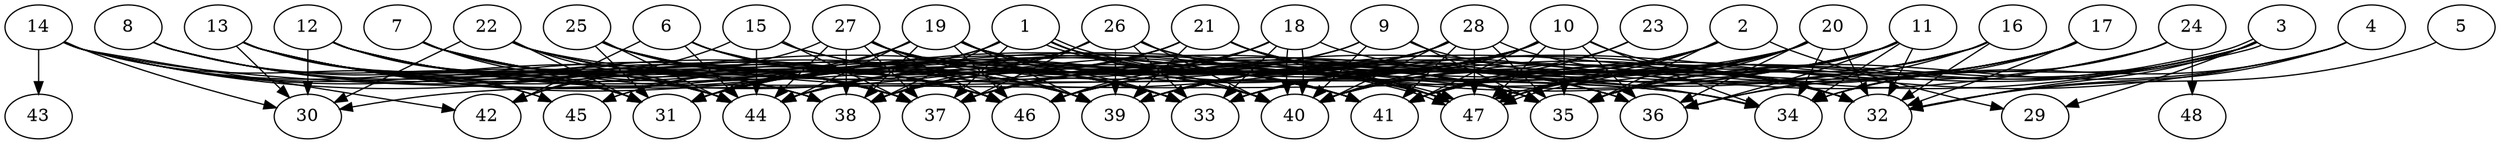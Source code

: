 // DAG (tier=3-complex, mode=compute, n=48, ccr=0.485, fat=0.856, density=0.698, regular=0.395, jump=0.325, mindata=1048576, maxdata=16777216)
// DAG automatically generated by daggen at Sun Aug 24 16:33:34 2025
// /home/ermia/Project/Environments/daggen/bin/daggen --dot --ccr 0.485 --fat 0.856 --regular 0.395 --density 0.698 --jump 0.325 --mindata 1048576 --maxdata 16777216 -n 48 
digraph G {
  1 [size="3767055191723999232000", alpha="0.14", expect_size="1883527595861999616000"]
  1 -> 31 [size ="1936829133619200"]
  1 -> 36 [size ="1936829133619200"]
  1 -> 37 [size ="1936829133619200"]
  1 -> 38 [size ="1936829133619200"]
  1 -> 40 [size ="1936829133619200"]
  1 -> 41 [size ="1936829133619200"]
  1 -> 45 [size ="1936829133619200"]
  1 -> 47 [size ="1936829133619200"]
  1 -> 47 [size ="1936829133619200"]
  2 [size="4567170337524602880", alpha="0.08", expect_size="2283585168762301440"]
  2 -> 29 [size ="1988408930992128"]
  2 -> 33 [size ="1988408930992128"]
  2 -> 35 [size ="1988408930992128"]
  2 -> 37 [size ="1988408930992128"]
  2 -> 40 [size ="1988408930992128"]
  2 -> 41 [size ="1988408930992128"]
  2 -> 46 [size ="1988408930992128"]
  2 -> 47 [size ="1988408930992128"]
  3 [size="28949859212602936", alpha="0.08", expect_size="14474929606301468"]
  3 -> 29 [size ="471481788137472"]
  3 -> 32 [size ="471481788137472"]
  3 -> 34 [size ="471481788137472"]
  3 -> 35 [size ="471481788137472"]
  3 -> 39 [size ="471481788137472"]
  3 -> 41 [size ="471481788137472"]
  3 -> 47 [size ="471481788137472"]
  3 -> 47 [size ="471481788137472"]
  4 [size="131765885433215280", alpha="0.02", expect_size="65882942716607640"]
  4 -> 32 [size ="2235063475372032"]
  4 -> 33 [size ="2235063475372032"]
  4 -> 34 [size ="2235063475372032"]
  4 -> 35 [size ="2235063475372032"]
  5 [size="674182852065233993728", alpha="0.08", expect_size="337091426032616996864"]
  5 -> 32 [size ="615094421553152"]
  6 [size="332579786572750127104", alpha="0.09", expect_size="166289893286375063552"]
  6 -> 35 [size ="384020038811648"]
  6 -> 39 [size ="384020038811648"]
  6 -> 40 [size ="384020038811648"]
  6 -> 42 [size ="384020038811648"]
  6 -> 44 [size ="384020038811648"]
  6 -> 46 [size ="384020038811648"]
  7 [size="19601802531553080", alpha="0.16", expect_size="9800901265776540"]
  7 -> 31 [size ="527782895419392"]
  7 -> 35 [size ="527782895419392"]
  7 -> 37 [size ="527782895419392"]
  7 -> 38 [size ="527782895419392"]
  7 -> 39 [size ="527782895419392"]
  7 -> 40 [size ="527782895419392"]
  7 -> 44 [size ="527782895419392"]
  7 -> 46 [size ="527782895419392"]
  8 [size="184355244672221708288", alpha="0.04", expect_size="92177622336110854144"]
  8 -> 31 [size ="259135543181312"]
  8 -> 37 [size ="259135543181312"]
  8 -> 39 [size ="259135543181312"]
  8 -> 44 [size ="259135543181312"]
  8 -> 46 [size ="259135543181312"]
  9 [size="27321514481320288", alpha="0.14", expect_size="13660757240660144"]
  9 -> 32 [size ="1403750468026368"]
  9 -> 35 [size ="1403750468026368"]
  9 -> 37 [size ="1403750468026368"]
  9 -> 40 [size ="1403750468026368"]
  9 -> 44 [size ="1403750468026368"]
  10 [size="3732207310906335428608", alpha="0.07", expect_size="1866103655453167714304"]
  10 -> 31 [size ="1924865963589632"]
  10 -> 32 [size ="1924865963589632"]
  10 -> 33 [size ="1924865963589632"]
  10 -> 34 [size ="1924865963589632"]
  10 -> 35 [size ="1924865963589632"]
  10 -> 36 [size ="1924865963589632"]
  10 -> 37 [size ="1924865963589632"]
  10 -> 38 [size ="1924865963589632"]
  10 -> 40 [size ="1924865963589632"]
  10 -> 41 [size ="1924865963589632"]
  10 -> 46 [size ="1924865963589632"]
  10 -> 47 [size ="1924865963589632"]
  11 [size="714182693438048128", alpha="0.09", expect_size="357091346719024064"]
  11 -> 31 [size ="504230913769472"]
  11 -> 32 [size ="504230913769472"]
  11 -> 34 [size ="504230913769472"]
  11 -> 35 [size ="504230913769472"]
  11 -> 36 [size ="504230913769472"]
  11 -> 40 [size ="504230913769472"]
  11 -> 41 [size ="504230913769472"]
  11 -> 44 [size ="504230913769472"]
  11 -> 46 [size ="504230913769472"]
  12 [size="18275662109208800", alpha="0.16", expect_size="9137831054604400"]
  12 -> 30 [size ="293990511411200"]
  12 -> 31 [size ="293990511411200"]
  12 -> 33 [size ="293990511411200"]
  12 -> 37 [size ="293990511411200"]
  12 -> 38 [size ="293990511411200"]
  12 -> 40 [size ="293990511411200"]
  12 -> 41 [size ="293990511411200"]
  12 -> 44 [size ="293990511411200"]
  12 -> 46 [size ="293990511411200"]
  13 [size="45219234770066272", alpha="0.08", expect_size="22609617385033136"]
  13 -> 30 [size ="20624432955392"]
  13 -> 31 [size ="20624432955392"]
  13 -> 33 [size ="20624432955392"]
  13 -> 37 [size ="20624432955392"]
  13 -> 38 [size ="20624432955392"]
  13 -> 39 [size ="20624432955392"]
  13 -> 41 [size ="20624432955392"]
  13 -> 44 [size ="20624432955392"]
  13 -> 45 [size ="20624432955392"]
  13 -> 46 [size ="20624432955392"]
  13 -> 47 [size ="20624432955392"]
  14 [size="22160384564414906368", alpha="0.11", expect_size="11080192282207453184"]
  14 -> 30 [size ="63116297633792"]
  14 -> 33 [size ="63116297633792"]
  14 -> 34 [size ="63116297633792"]
  14 -> 37 [size ="63116297633792"]
  14 -> 38 [size ="63116297633792"]
  14 -> 42 [size ="63116297633792"]
  14 -> 43 [size ="63116297633792"]
  14 -> 45 [size ="63116297633792"]
  14 -> 46 [size ="63116297633792"]
  15 [size="6997126001732602", alpha="0.10", expect_size="3498563000866301"]
  15 -> 32 [size ="145728777224192"]
  15 -> 35 [size ="145728777224192"]
  15 -> 37 [size ="145728777224192"]
  15 -> 42 [size ="145728777224192"]
  15 -> 44 [size ="145728777224192"]
  16 [size="19622176678735773696", alpha="0.18", expect_size="9811088339367886848"]
  16 -> 32 [size ="58199793205248"]
  16 -> 35 [size ="58199793205248"]
  16 -> 36 [size ="58199793205248"]
  16 -> 37 [size ="58199793205248"]
  16 -> 39 [size ="58199793205248"]
  16 -> 46 [size ="58199793205248"]
  17 [size="60815493855927248", alpha="0.14", expect_size="30407746927963624"]
  17 -> 32 [size ="1427287559897088"]
  17 -> 33 [size ="1427287559897088"]
  17 -> 35 [size ="1427287559897088"]
  17 -> 36 [size ="1427287559897088"]
  17 -> 39 [size ="1427287559897088"]
  17 -> 40 [size ="1427287559897088"]
  17 -> 47 [size ="1427287559897088"]
  18 [size="18828568822397534208", alpha="0.11", expect_size="9414284411198767104"]
  18 -> 32 [size ="56619782111232"]
  18 -> 33 [size ="56619782111232"]
  18 -> 37 [size ="56619782111232"]
  18 -> 38 [size ="56619782111232"]
  18 -> 40 [size ="56619782111232"]
  18 -> 40 [size ="56619782111232"]
  18 -> 46 [size ="56619782111232"]
  19 [size="18525818201200132096", alpha="0.08", expect_size="9262909100600066048"]
  19 -> 31 [size ="56011205378048"]
  19 -> 32 [size ="56011205378048"]
  19 -> 33 [size ="56011205378048"]
  19 -> 35 [size ="56011205378048"]
  19 -> 38 [size ="56011205378048"]
  19 -> 39 [size ="56011205378048"]
  19 -> 41 [size ="56011205378048"]
  19 -> 44 [size ="56011205378048"]
  19 -> 45 [size ="56011205378048"]
  19 -> 46 [size ="56011205378048"]
  19 -> 47 [size ="56011205378048"]
  20 [size="51592574495236176", alpha="0.16", expect_size="25796287247618088"]
  20 -> 30 [size ="1363887005892608"]
  20 -> 32 [size ="1363887005892608"]
  20 -> 33 [size ="1363887005892608"]
  20 -> 34 [size ="1363887005892608"]
  20 -> 35 [size ="1363887005892608"]
  20 -> 36 [size ="1363887005892608"]
  20 -> 39 [size ="1363887005892608"]
  20 -> 40 [size ="1363887005892608"]
  20 -> 44 [size ="1363887005892608"]
  20 -> 47 [size ="1363887005892608"]
  21 [size="10338438552256476", alpha="0.09", expect_size="5169219276128238"]
  21 -> 31 [size ="326318268874752"]
  21 -> 34 [size ="326318268874752"]
  21 -> 35 [size ="326318268874752"]
  21 -> 36 [size ="326318268874752"]
  21 -> 38 [size ="326318268874752"]
  21 -> 39 [size ="326318268874752"]
  21 -> 44 [size ="326318268874752"]
  21 -> 47 [size ="326318268874752"]
  22 [size="29543735138460608", alpha="0.06", expect_size="14771867569230304"]
  22 -> 30 [size ="59846351126528"]
  22 -> 31 [size ="59846351126528"]
  22 -> 33 [size ="59846351126528"]
  22 -> 34 [size ="59846351126528"]
  22 -> 39 [size ="59846351126528"]
  22 -> 40 [size ="59846351126528"]
  22 -> 44 [size ="59846351126528"]
  22 -> 46 [size ="59846351126528"]
  23 [size="2343258752760324030464", alpha="0.18", expect_size="1171629376380162015232"]
  23 -> 40 [size ="1411356796387328"]
  23 -> 41 [size ="1411356796387328"]
  24 [size="3818573293372887040", alpha="0.15", expect_size="1909286646686443520"]
  24 -> 34 [size ="2116191531302912"]
  24 -> 41 [size ="2116191531302912"]
  24 -> 46 [size ="2116191531302912"]
  24 -> 48 [size ="2116191531302912"]
  25 [size="38307106539031232512", alpha="0.05", expect_size="19153553269515616256"]
  25 -> 31 [size ="90909559488512"]
  25 -> 35 [size ="90909559488512"]
  25 -> 37 [size ="90909559488512"]
  25 -> 41 [size ="90909559488512"]
  25 -> 44 [size ="90909559488512"]
  25 -> 46 [size ="90909559488512"]
  26 [size="38223145955190112", alpha="0.03", expect_size="19111572977595056"]
  26 -> 33 [size ="25748865810432"]
  26 -> 36 [size ="25748865810432"]
  26 -> 37 [size ="25748865810432"]
  26 -> 38 [size ="25748865810432"]
  26 -> 39 [size ="25748865810432"]
  26 -> 40 [size ="25748865810432"]
  26 -> 44 [size ="25748865810432"]
  26 -> 47 [size ="25748865810432"]
  27 [size="178643795968000000000", alpha="0.01", expect_size="89321897984000000000"]
  27 -> 33 [size ="253755392000000"]
  27 -> 36 [size ="253755392000000"]
  27 -> 37 [size ="253755392000000"]
  27 -> 38 [size ="253755392000000"]
  27 -> 39 [size ="253755392000000"]
  27 -> 40 [size ="253755392000000"]
  27 -> 41 [size ="253755392000000"]
  27 -> 42 [size ="253755392000000"]
  27 -> 44 [size ="253755392000000"]
  27 -> 46 [size ="253755392000000"]
  27 -> 47 [size ="253755392000000"]
  28 [size="13907204969704142", alpha="0.13", expect_size="6953602484852071"]
  28 -> 32 [size ="263536718643200"]
  28 -> 35 [size ="263536718643200"]
  28 -> 37 [size ="263536718643200"]
  28 -> 38 [size ="263536718643200"]
  28 -> 39 [size ="263536718643200"]
  28 -> 40 [size ="263536718643200"]
  28 -> 41 [size ="263536718643200"]
  28 -> 46 [size ="263536718643200"]
  28 -> 47 [size ="263536718643200"]
  29 [size="83939235724615120", alpha="0.07", expect_size="41969617862307560"]
  30 [size="1000970640033203", alpha="0.18", expect_size="500485320016601"]
  31 [size="676547574053111595008", alpha="0.09", expect_size="338273787026555797504"]
  32 [size="4503608475414368878592", alpha="0.03", expect_size="2251804237707184439296"]
  33 [size="3554744538036002881536", alpha="0.19", expect_size="1777372269018001440768"]
  34 [size="1731591909830485", alpha="0.09", expect_size="865795954915242"]
  35 [size="90835972962928944", alpha="0.05", expect_size="45417986481464472"]
  36 [size="598330383239202471936", alpha="0.14", expect_size="299165191619601235968"]
  37 [size="444164209185835188224", alpha="0.11", expect_size="222082104592917594112"]
  38 [size="8810845067712397312", alpha="0.11", expect_size="4405422533856198656"]
  39 [size="59922607223954504", alpha="0.02", expect_size="29961303611977252"]
  40 [size="2378115680047202304000", alpha="0.14", expect_size="1189057840023601152000"]
  41 [size="3611079955456754688", alpha="0.01", expect_size="1805539977728377344"]
  42 [size="70569962839564944", alpha="0.14", expect_size="35284981419782472"]
  43 [size="1284813041185111552", alpha="0.18", expect_size="642406520592555776"]
  44 [size="275839530035086098432", alpha="0.15", expect_size="137919765017543049216"]
  45 [size="2483066733756338405376", alpha="0.17", expect_size="1241533366878169202688"]
  46 [size="448257753091053376", alpha="0.07", expect_size="224128876545526688"]
  47 [size="3401113832508014592", alpha="0.15", expect_size="1700556916254007296"]
  48 [size="1458582755213312000000", alpha="0.11", expect_size="729291377606656000000"]
}